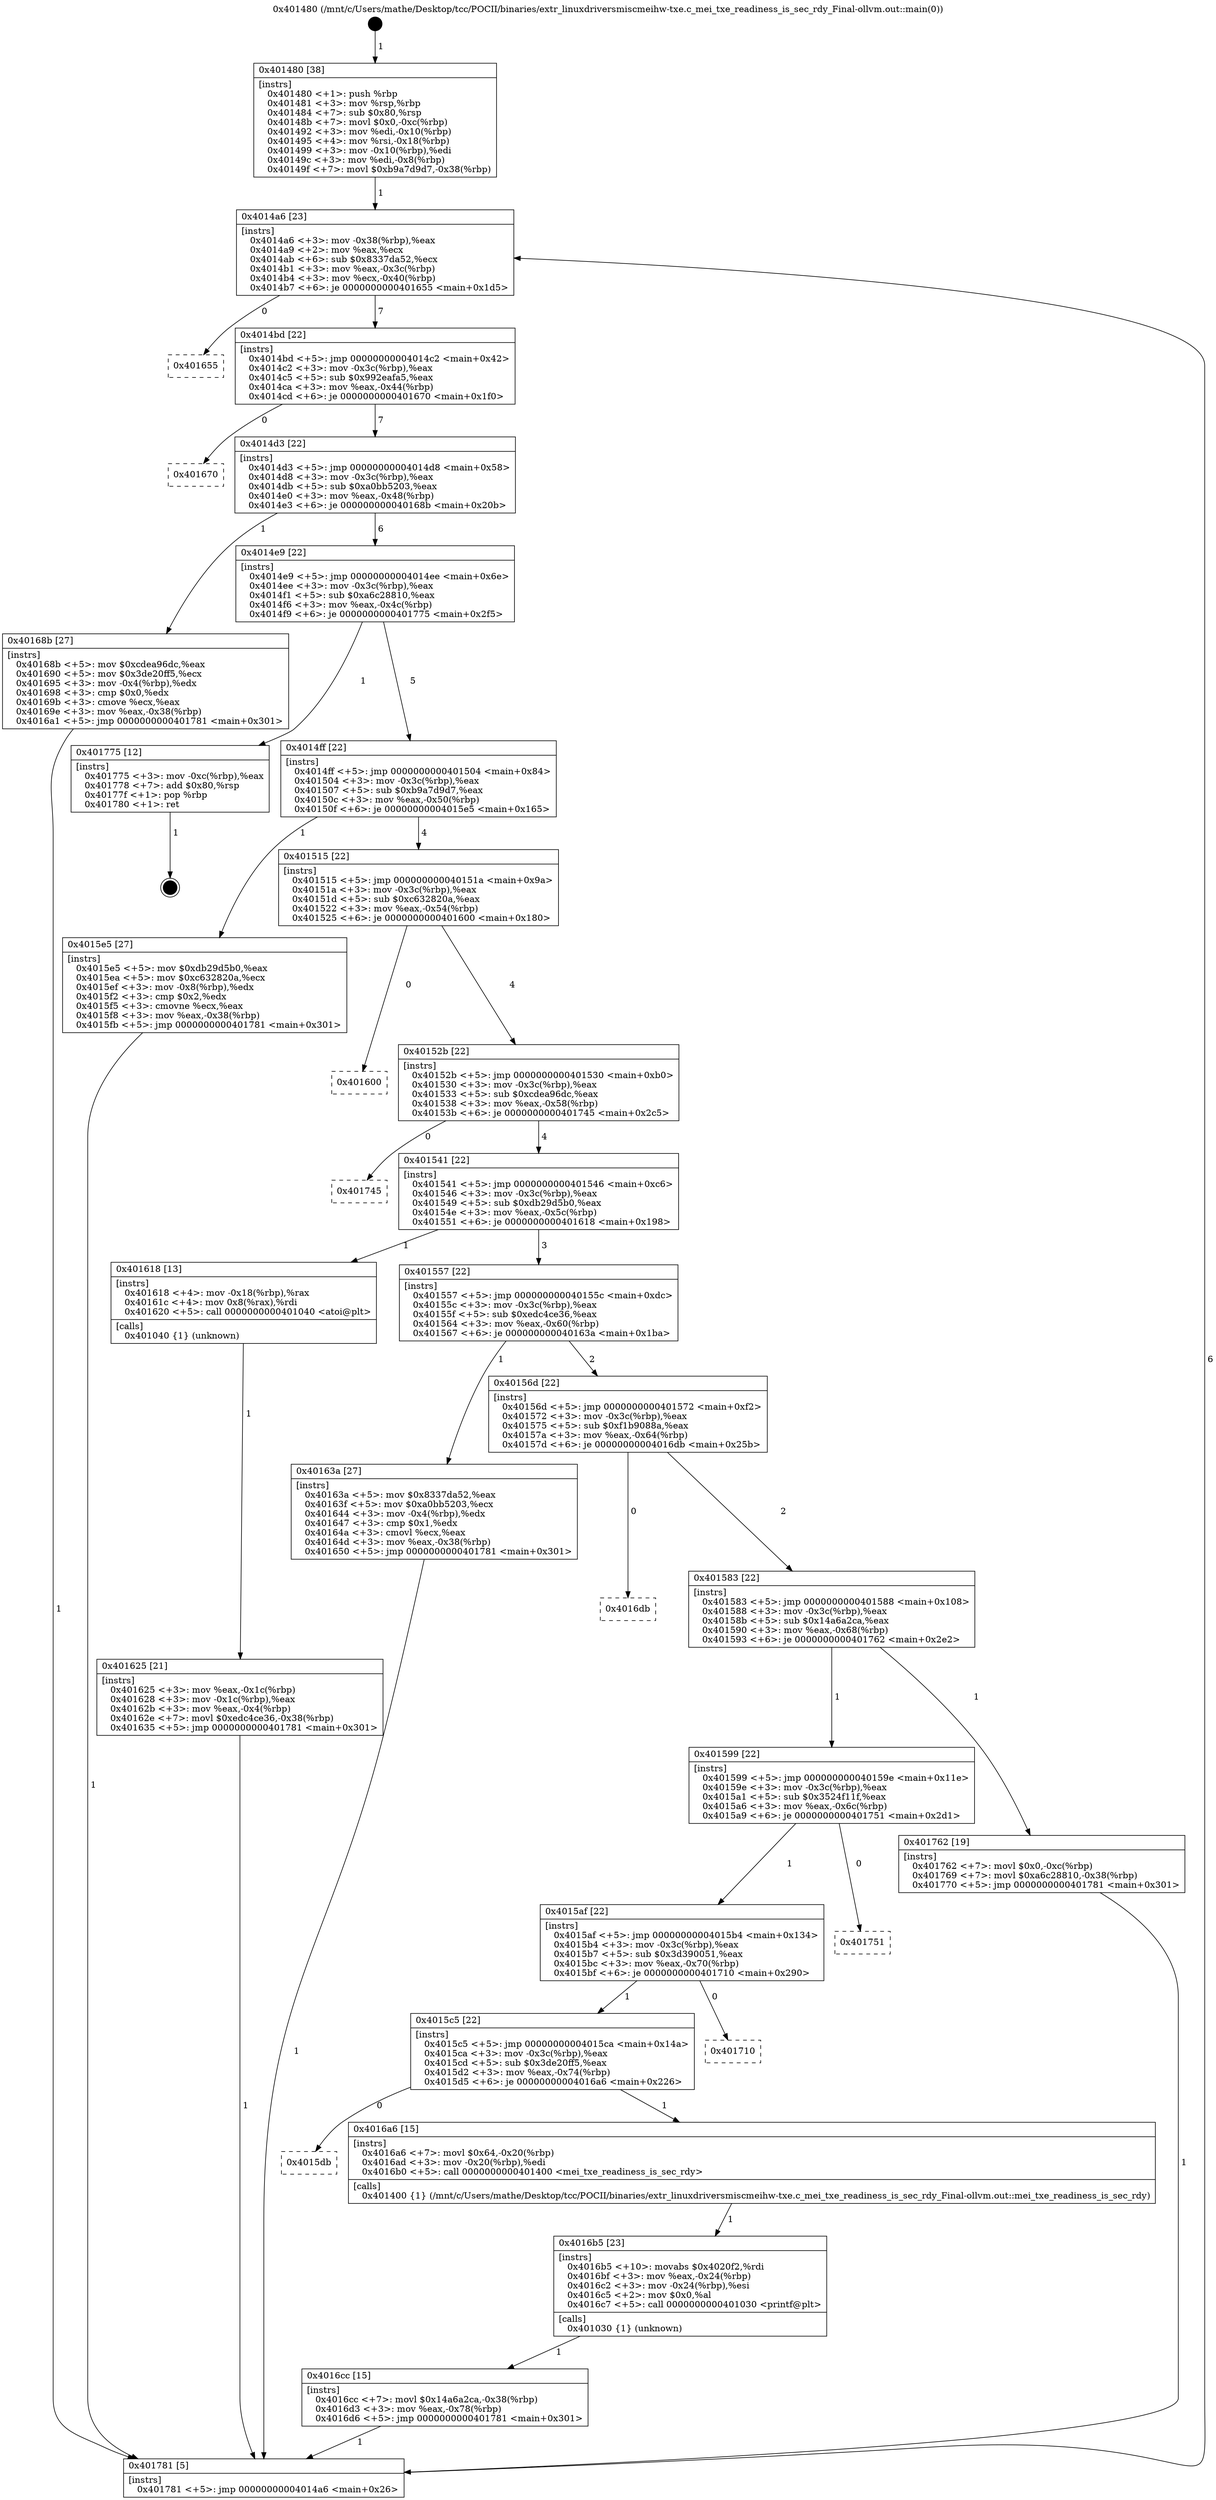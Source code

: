 digraph "0x401480" {
  label = "0x401480 (/mnt/c/Users/mathe/Desktop/tcc/POCII/binaries/extr_linuxdriversmiscmeihw-txe.c_mei_txe_readiness_is_sec_rdy_Final-ollvm.out::main(0))"
  labelloc = "t"
  node[shape=record]

  Entry [label="",width=0.3,height=0.3,shape=circle,fillcolor=black,style=filled]
  "0x4014a6" [label="{
     0x4014a6 [23]\l
     | [instrs]\l
     &nbsp;&nbsp;0x4014a6 \<+3\>: mov -0x38(%rbp),%eax\l
     &nbsp;&nbsp;0x4014a9 \<+2\>: mov %eax,%ecx\l
     &nbsp;&nbsp;0x4014ab \<+6\>: sub $0x8337da52,%ecx\l
     &nbsp;&nbsp;0x4014b1 \<+3\>: mov %eax,-0x3c(%rbp)\l
     &nbsp;&nbsp;0x4014b4 \<+3\>: mov %ecx,-0x40(%rbp)\l
     &nbsp;&nbsp;0x4014b7 \<+6\>: je 0000000000401655 \<main+0x1d5\>\l
  }"]
  "0x401655" [label="{
     0x401655\l
  }", style=dashed]
  "0x4014bd" [label="{
     0x4014bd [22]\l
     | [instrs]\l
     &nbsp;&nbsp;0x4014bd \<+5\>: jmp 00000000004014c2 \<main+0x42\>\l
     &nbsp;&nbsp;0x4014c2 \<+3\>: mov -0x3c(%rbp),%eax\l
     &nbsp;&nbsp;0x4014c5 \<+5\>: sub $0x992eafa5,%eax\l
     &nbsp;&nbsp;0x4014ca \<+3\>: mov %eax,-0x44(%rbp)\l
     &nbsp;&nbsp;0x4014cd \<+6\>: je 0000000000401670 \<main+0x1f0\>\l
  }"]
  Exit [label="",width=0.3,height=0.3,shape=circle,fillcolor=black,style=filled,peripheries=2]
  "0x401670" [label="{
     0x401670\l
  }", style=dashed]
  "0x4014d3" [label="{
     0x4014d3 [22]\l
     | [instrs]\l
     &nbsp;&nbsp;0x4014d3 \<+5\>: jmp 00000000004014d8 \<main+0x58\>\l
     &nbsp;&nbsp;0x4014d8 \<+3\>: mov -0x3c(%rbp),%eax\l
     &nbsp;&nbsp;0x4014db \<+5\>: sub $0xa0bb5203,%eax\l
     &nbsp;&nbsp;0x4014e0 \<+3\>: mov %eax,-0x48(%rbp)\l
     &nbsp;&nbsp;0x4014e3 \<+6\>: je 000000000040168b \<main+0x20b\>\l
  }"]
  "0x4016cc" [label="{
     0x4016cc [15]\l
     | [instrs]\l
     &nbsp;&nbsp;0x4016cc \<+7\>: movl $0x14a6a2ca,-0x38(%rbp)\l
     &nbsp;&nbsp;0x4016d3 \<+3\>: mov %eax,-0x78(%rbp)\l
     &nbsp;&nbsp;0x4016d6 \<+5\>: jmp 0000000000401781 \<main+0x301\>\l
  }"]
  "0x40168b" [label="{
     0x40168b [27]\l
     | [instrs]\l
     &nbsp;&nbsp;0x40168b \<+5\>: mov $0xcdea96dc,%eax\l
     &nbsp;&nbsp;0x401690 \<+5\>: mov $0x3de20ff5,%ecx\l
     &nbsp;&nbsp;0x401695 \<+3\>: mov -0x4(%rbp),%edx\l
     &nbsp;&nbsp;0x401698 \<+3\>: cmp $0x0,%edx\l
     &nbsp;&nbsp;0x40169b \<+3\>: cmove %ecx,%eax\l
     &nbsp;&nbsp;0x40169e \<+3\>: mov %eax,-0x38(%rbp)\l
     &nbsp;&nbsp;0x4016a1 \<+5\>: jmp 0000000000401781 \<main+0x301\>\l
  }"]
  "0x4014e9" [label="{
     0x4014e9 [22]\l
     | [instrs]\l
     &nbsp;&nbsp;0x4014e9 \<+5\>: jmp 00000000004014ee \<main+0x6e\>\l
     &nbsp;&nbsp;0x4014ee \<+3\>: mov -0x3c(%rbp),%eax\l
     &nbsp;&nbsp;0x4014f1 \<+5\>: sub $0xa6c28810,%eax\l
     &nbsp;&nbsp;0x4014f6 \<+3\>: mov %eax,-0x4c(%rbp)\l
     &nbsp;&nbsp;0x4014f9 \<+6\>: je 0000000000401775 \<main+0x2f5\>\l
  }"]
  "0x4016b5" [label="{
     0x4016b5 [23]\l
     | [instrs]\l
     &nbsp;&nbsp;0x4016b5 \<+10\>: movabs $0x4020f2,%rdi\l
     &nbsp;&nbsp;0x4016bf \<+3\>: mov %eax,-0x24(%rbp)\l
     &nbsp;&nbsp;0x4016c2 \<+3\>: mov -0x24(%rbp),%esi\l
     &nbsp;&nbsp;0x4016c5 \<+2\>: mov $0x0,%al\l
     &nbsp;&nbsp;0x4016c7 \<+5\>: call 0000000000401030 \<printf@plt\>\l
     | [calls]\l
     &nbsp;&nbsp;0x401030 \{1\} (unknown)\l
  }"]
  "0x401775" [label="{
     0x401775 [12]\l
     | [instrs]\l
     &nbsp;&nbsp;0x401775 \<+3\>: mov -0xc(%rbp),%eax\l
     &nbsp;&nbsp;0x401778 \<+7\>: add $0x80,%rsp\l
     &nbsp;&nbsp;0x40177f \<+1\>: pop %rbp\l
     &nbsp;&nbsp;0x401780 \<+1\>: ret\l
  }"]
  "0x4014ff" [label="{
     0x4014ff [22]\l
     | [instrs]\l
     &nbsp;&nbsp;0x4014ff \<+5\>: jmp 0000000000401504 \<main+0x84\>\l
     &nbsp;&nbsp;0x401504 \<+3\>: mov -0x3c(%rbp),%eax\l
     &nbsp;&nbsp;0x401507 \<+5\>: sub $0xb9a7d9d7,%eax\l
     &nbsp;&nbsp;0x40150c \<+3\>: mov %eax,-0x50(%rbp)\l
     &nbsp;&nbsp;0x40150f \<+6\>: je 00000000004015e5 \<main+0x165\>\l
  }"]
  "0x4015db" [label="{
     0x4015db\l
  }", style=dashed]
  "0x4015e5" [label="{
     0x4015e5 [27]\l
     | [instrs]\l
     &nbsp;&nbsp;0x4015e5 \<+5\>: mov $0xdb29d5b0,%eax\l
     &nbsp;&nbsp;0x4015ea \<+5\>: mov $0xc632820a,%ecx\l
     &nbsp;&nbsp;0x4015ef \<+3\>: mov -0x8(%rbp),%edx\l
     &nbsp;&nbsp;0x4015f2 \<+3\>: cmp $0x2,%edx\l
     &nbsp;&nbsp;0x4015f5 \<+3\>: cmovne %ecx,%eax\l
     &nbsp;&nbsp;0x4015f8 \<+3\>: mov %eax,-0x38(%rbp)\l
     &nbsp;&nbsp;0x4015fb \<+5\>: jmp 0000000000401781 \<main+0x301\>\l
  }"]
  "0x401515" [label="{
     0x401515 [22]\l
     | [instrs]\l
     &nbsp;&nbsp;0x401515 \<+5\>: jmp 000000000040151a \<main+0x9a\>\l
     &nbsp;&nbsp;0x40151a \<+3\>: mov -0x3c(%rbp),%eax\l
     &nbsp;&nbsp;0x40151d \<+5\>: sub $0xc632820a,%eax\l
     &nbsp;&nbsp;0x401522 \<+3\>: mov %eax,-0x54(%rbp)\l
     &nbsp;&nbsp;0x401525 \<+6\>: je 0000000000401600 \<main+0x180\>\l
  }"]
  "0x401781" [label="{
     0x401781 [5]\l
     | [instrs]\l
     &nbsp;&nbsp;0x401781 \<+5\>: jmp 00000000004014a6 \<main+0x26\>\l
  }"]
  "0x401480" [label="{
     0x401480 [38]\l
     | [instrs]\l
     &nbsp;&nbsp;0x401480 \<+1\>: push %rbp\l
     &nbsp;&nbsp;0x401481 \<+3\>: mov %rsp,%rbp\l
     &nbsp;&nbsp;0x401484 \<+7\>: sub $0x80,%rsp\l
     &nbsp;&nbsp;0x40148b \<+7\>: movl $0x0,-0xc(%rbp)\l
     &nbsp;&nbsp;0x401492 \<+3\>: mov %edi,-0x10(%rbp)\l
     &nbsp;&nbsp;0x401495 \<+4\>: mov %rsi,-0x18(%rbp)\l
     &nbsp;&nbsp;0x401499 \<+3\>: mov -0x10(%rbp),%edi\l
     &nbsp;&nbsp;0x40149c \<+3\>: mov %edi,-0x8(%rbp)\l
     &nbsp;&nbsp;0x40149f \<+7\>: movl $0xb9a7d9d7,-0x38(%rbp)\l
  }"]
  "0x4016a6" [label="{
     0x4016a6 [15]\l
     | [instrs]\l
     &nbsp;&nbsp;0x4016a6 \<+7\>: movl $0x64,-0x20(%rbp)\l
     &nbsp;&nbsp;0x4016ad \<+3\>: mov -0x20(%rbp),%edi\l
     &nbsp;&nbsp;0x4016b0 \<+5\>: call 0000000000401400 \<mei_txe_readiness_is_sec_rdy\>\l
     | [calls]\l
     &nbsp;&nbsp;0x401400 \{1\} (/mnt/c/Users/mathe/Desktop/tcc/POCII/binaries/extr_linuxdriversmiscmeihw-txe.c_mei_txe_readiness_is_sec_rdy_Final-ollvm.out::mei_txe_readiness_is_sec_rdy)\l
  }"]
  "0x401600" [label="{
     0x401600\l
  }", style=dashed]
  "0x40152b" [label="{
     0x40152b [22]\l
     | [instrs]\l
     &nbsp;&nbsp;0x40152b \<+5\>: jmp 0000000000401530 \<main+0xb0\>\l
     &nbsp;&nbsp;0x401530 \<+3\>: mov -0x3c(%rbp),%eax\l
     &nbsp;&nbsp;0x401533 \<+5\>: sub $0xcdea96dc,%eax\l
     &nbsp;&nbsp;0x401538 \<+3\>: mov %eax,-0x58(%rbp)\l
     &nbsp;&nbsp;0x40153b \<+6\>: je 0000000000401745 \<main+0x2c5\>\l
  }"]
  "0x4015c5" [label="{
     0x4015c5 [22]\l
     | [instrs]\l
     &nbsp;&nbsp;0x4015c5 \<+5\>: jmp 00000000004015ca \<main+0x14a\>\l
     &nbsp;&nbsp;0x4015ca \<+3\>: mov -0x3c(%rbp),%eax\l
     &nbsp;&nbsp;0x4015cd \<+5\>: sub $0x3de20ff5,%eax\l
     &nbsp;&nbsp;0x4015d2 \<+3\>: mov %eax,-0x74(%rbp)\l
     &nbsp;&nbsp;0x4015d5 \<+6\>: je 00000000004016a6 \<main+0x226\>\l
  }"]
  "0x401745" [label="{
     0x401745\l
  }", style=dashed]
  "0x401541" [label="{
     0x401541 [22]\l
     | [instrs]\l
     &nbsp;&nbsp;0x401541 \<+5\>: jmp 0000000000401546 \<main+0xc6\>\l
     &nbsp;&nbsp;0x401546 \<+3\>: mov -0x3c(%rbp),%eax\l
     &nbsp;&nbsp;0x401549 \<+5\>: sub $0xdb29d5b0,%eax\l
     &nbsp;&nbsp;0x40154e \<+3\>: mov %eax,-0x5c(%rbp)\l
     &nbsp;&nbsp;0x401551 \<+6\>: je 0000000000401618 \<main+0x198\>\l
  }"]
  "0x401710" [label="{
     0x401710\l
  }", style=dashed]
  "0x401618" [label="{
     0x401618 [13]\l
     | [instrs]\l
     &nbsp;&nbsp;0x401618 \<+4\>: mov -0x18(%rbp),%rax\l
     &nbsp;&nbsp;0x40161c \<+4\>: mov 0x8(%rax),%rdi\l
     &nbsp;&nbsp;0x401620 \<+5\>: call 0000000000401040 \<atoi@plt\>\l
     | [calls]\l
     &nbsp;&nbsp;0x401040 \{1\} (unknown)\l
  }"]
  "0x401557" [label="{
     0x401557 [22]\l
     | [instrs]\l
     &nbsp;&nbsp;0x401557 \<+5\>: jmp 000000000040155c \<main+0xdc\>\l
     &nbsp;&nbsp;0x40155c \<+3\>: mov -0x3c(%rbp),%eax\l
     &nbsp;&nbsp;0x40155f \<+5\>: sub $0xedc4ce36,%eax\l
     &nbsp;&nbsp;0x401564 \<+3\>: mov %eax,-0x60(%rbp)\l
     &nbsp;&nbsp;0x401567 \<+6\>: je 000000000040163a \<main+0x1ba\>\l
  }"]
  "0x401625" [label="{
     0x401625 [21]\l
     | [instrs]\l
     &nbsp;&nbsp;0x401625 \<+3\>: mov %eax,-0x1c(%rbp)\l
     &nbsp;&nbsp;0x401628 \<+3\>: mov -0x1c(%rbp),%eax\l
     &nbsp;&nbsp;0x40162b \<+3\>: mov %eax,-0x4(%rbp)\l
     &nbsp;&nbsp;0x40162e \<+7\>: movl $0xedc4ce36,-0x38(%rbp)\l
     &nbsp;&nbsp;0x401635 \<+5\>: jmp 0000000000401781 \<main+0x301\>\l
  }"]
  "0x4015af" [label="{
     0x4015af [22]\l
     | [instrs]\l
     &nbsp;&nbsp;0x4015af \<+5\>: jmp 00000000004015b4 \<main+0x134\>\l
     &nbsp;&nbsp;0x4015b4 \<+3\>: mov -0x3c(%rbp),%eax\l
     &nbsp;&nbsp;0x4015b7 \<+5\>: sub $0x3d390051,%eax\l
     &nbsp;&nbsp;0x4015bc \<+3\>: mov %eax,-0x70(%rbp)\l
     &nbsp;&nbsp;0x4015bf \<+6\>: je 0000000000401710 \<main+0x290\>\l
  }"]
  "0x40163a" [label="{
     0x40163a [27]\l
     | [instrs]\l
     &nbsp;&nbsp;0x40163a \<+5\>: mov $0x8337da52,%eax\l
     &nbsp;&nbsp;0x40163f \<+5\>: mov $0xa0bb5203,%ecx\l
     &nbsp;&nbsp;0x401644 \<+3\>: mov -0x4(%rbp),%edx\l
     &nbsp;&nbsp;0x401647 \<+3\>: cmp $0x1,%edx\l
     &nbsp;&nbsp;0x40164a \<+3\>: cmovl %ecx,%eax\l
     &nbsp;&nbsp;0x40164d \<+3\>: mov %eax,-0x38(%rbp)\l
     &nbsp;&nbsp;0x401650 \<+5\>: jmp 0000000000401781 \<main+0x301\>\l
  }"]
  "0x40156d" [label="{
     0x40156d [22]\l
     | [instrs]\l
     &nbsp;&nbsp;0x40156d \<+5\>: jmp 0000000000401572 \<main+0xf2\>\l
     &nbsp;&nbsp;0x401572 \<+3\>: mov -0x3c(%rbp),%eax\l
     &nbsp;&nbsp;0x401575 \<+5\>: sub $0xf1b9088a,%eax\l
     &nbsp;&nbsp;0x40157a \<+3\>: mov %eax,-0x64(%rbp)\l
     &nbsp;&nbsp;0x40157d \<+6\>: je 00000000004016db \<main+0x25b\>\l
  }"]
  "0x401751" [label="{
     0x401751\l
  }", style=dashed]
  "0x4016db" [label="{
     0x4016db\l
  }", style=dashed]
  "0x401583" [label="{
     0x401583 [22]\l
     | [instrs]\l
     &nbsp;&nbsp;0x401583 \<+5\>: jmp 0000000000401588 \<main+0x108\>\l
     &nbsp;&nbsp;0x401588 \<+3\>: mov -0x3c(%rbp),%eax\l
     &nbsp;&nbsp;0x40158b \<+5\>: sub $0x14a6a2ca,%eax\l
     &nbsp;&nbsp;0x401590 \<+3\>: mov %eax,-0x68(%rbp)\l
     &nbsp;&nbsp;0x401593 \<+6\>: je 0000000000401762 \<main+0x2e2\>\l
  }"]
  "0x401599" [label="{
     0x401599 [22]\l
     | [instrs]\l
     &nbsp;&nbsp;0x401599 \<+5\>: jmp 000000000040159e \<main+0x11e\>\l
     &nbsp;&nbsp;0x40159e \<+3\>: mov -0x3c(%rbp),%eax\l
     &nbsp;&nbsp;0x4015a1 \<+5\>: sub $0x3524f11f,%eax\l
     &nbsp;&nbsp;0x4015a6 \<+3\>: mov %eax,-0x6c(%rbp)\l
     &nbsp;&nbsp;0x4015a9 \<+6\>: je 0000000000401751 \<main+0x2d1\>\l
  }"]
  "0x401762" [label="{
     0x401762 [19]\l
     | [instrs]\l
     &nbsp;&nbsp;0x401762 \<+7\>: movl $0x0,-0xc(%rbp)\l
     &nbsp;&nbsp;0x401769 \<+7\>: movl $0xa6c28810,-0x38(%rbp)\l
     &nbsp;&nbsp;0x401770 \<+5\>: jmp 0000000000401781 \<main+0x301\>\l
  }"]
  Entry -> "0x401480" [label=" 1"]
  "0x4014a6" -> "0x401655" [label=" 0"]
  "0x4014a6" -> "0x4014bd" [label=" 7"]
  "0x401775" -> Exit [label=" 1"]
  "0x4014bd" -> "0x401670" [label=" 0"]
  "0x4014bd" -> "0x4014d3" [label=" 7"]
  "0x401762" -> "0x401781" [label=" 1"]
  "0x4014d3" -> "0x40168b" [label=" 1"]
  "0x4014d3" -> "0x4014e9" [label=" 6"]
  "0x4016cc" -> "0x401781" [label=" 1"]
  "0x4014e9" -> "0x401775" [label=" 1"]
  "0x4014e9" -> "0x4014ff" [label=" 5"]
  "0x4016b5" -> "0x4016cc" [label=" 1"]
  "0x4014ff" -> "0x4015e5" [label=" 1"]
  "0x4014ff" -> "0x401515" [label=" 4"]
  "0x4015e5" -> "0x401781" [label=" 1"]
  "0x401480" -> "0x4014a6" [label=" 1"]
  "0x401781" -> "0x4014a6" [label=" 6"]
  "0x4016a6" -> "0x4016b5" [label=" 1"]
  "0x401515" -> "0x401600" [label=" 0"]
  "0x401515" -> "0x40152b" [label=" 4"]
  "0x4015c5" -> "0x4015db" [label=" 0"]
  "0x40152b" -> "0x401745" [label=" 0"]
  "0x40152b" -> "0x401541" [label=" 4"]
  "0x4015c5" -> "0x4016a6" [label=" 1"]
  "0x401541" -> "0x401618" [label=" 1"]
  "0x401541" -> "0x401557" [label=" 3"]
  "0x401618" -> "0x401625" [label=" 1"]
  "0x401625" -> "0x401781" [label=" 1"]
  "0x4015af" -> "0x4015c5" [label=" 1"]
  "0x401557" -> "0x40163a" [label=" 1"]
  "0x401557" -> "0x40156d" [label=" 2"]
  "0x40163a" -> "0x401781" [label=" 1"]
  "0x40168b" -> "0x401781" [label=" 1"]
  "0x4015af" -> "0x401710" [label=" 0"]
  "0x40156d" -> "0x4016db" [label=" 0"]
  "0x40156d" -> "0x401583" [label=" 2"]
  "0x401599" -> "0x4015af" [label=" 1"]
  "0x401583" -> "0x401762" [label=" 1"]
  "0x401583" -> "0x401599" [label=" 1"]
  "0x401599" -> "0x401751" [label=" 0"]
}

